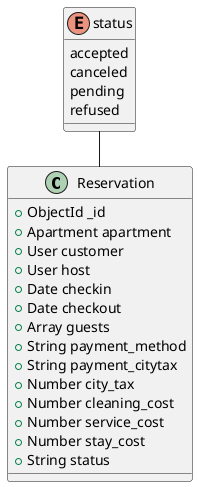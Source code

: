 @startuml reservation
left to right direction


class Reservation {
  +ObjectId _id
  +Apartment apartment
  +User customer
  +User host    
  +Date checkin
  +Date checkout
  +Array guests
  +String payment_method
  +String payment_citytax
  +Number city_tax
  +Number cleaning_cost
  +Number service_cost
  +Number stay_cost
  +String status
}

enum status {
  accepted
  canceled
  pending
  refused
}

status - Reservation

@enduml